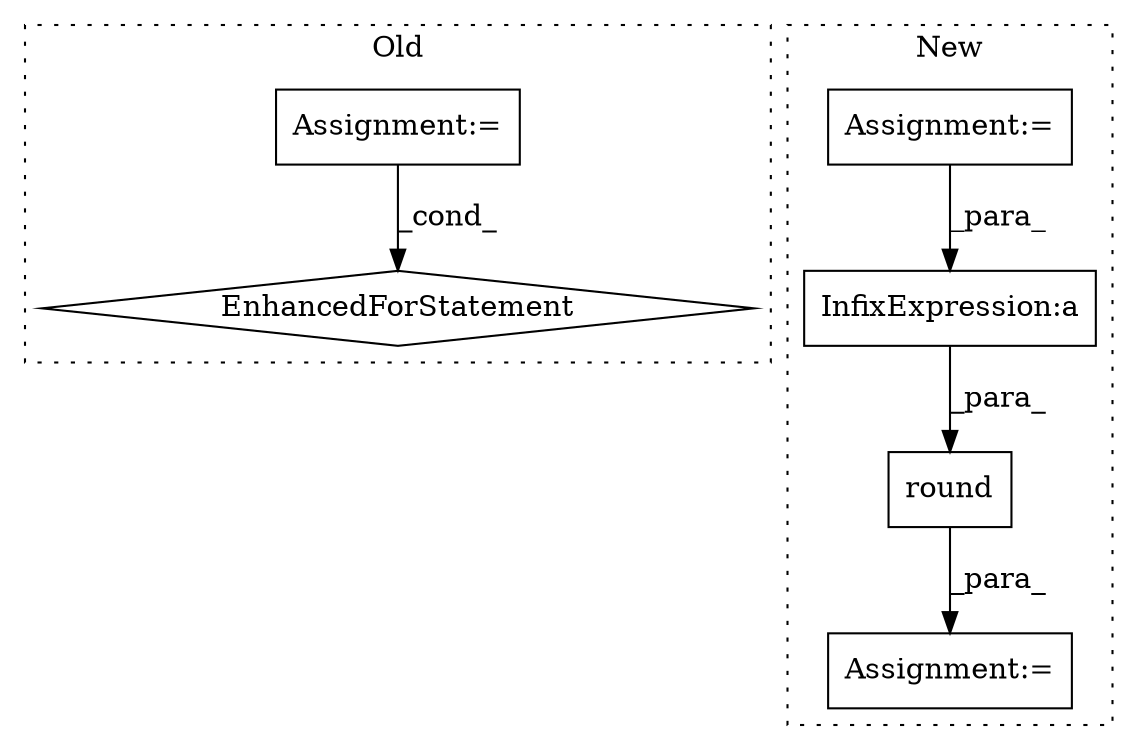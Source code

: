 digraph G {
subgraph cluster0 {
1 [label="EnhancedForStatement" a="70" s="8944,9025" l="57,2" shape="diamond"];
4 [label="Assignment:=" a="7" s="8850,8934" l="53,2" shape="box"];
label = "Old";
style="dotted";
}
subgraph cluster1 {
2 [label="round" a="32" s="9704,9759" l="6,1" shape="box"];
3 [label="Assignment:=" a="7" s="9697" l="1" shape="box"];
5 [label="Assignment:=" a="7" s="9669" l="1" shape="box"];
6 [label="InfixExpression:a" a="27" s="9732" l="3" shape="box"];
label = "New";
style="dotted";
}
2 -> 3 [label="_para_"];
4 -> 1 [label="_cond_"];
5 -> 6 [label="_para_"];
6 -> 2 [label="_para_"];
}